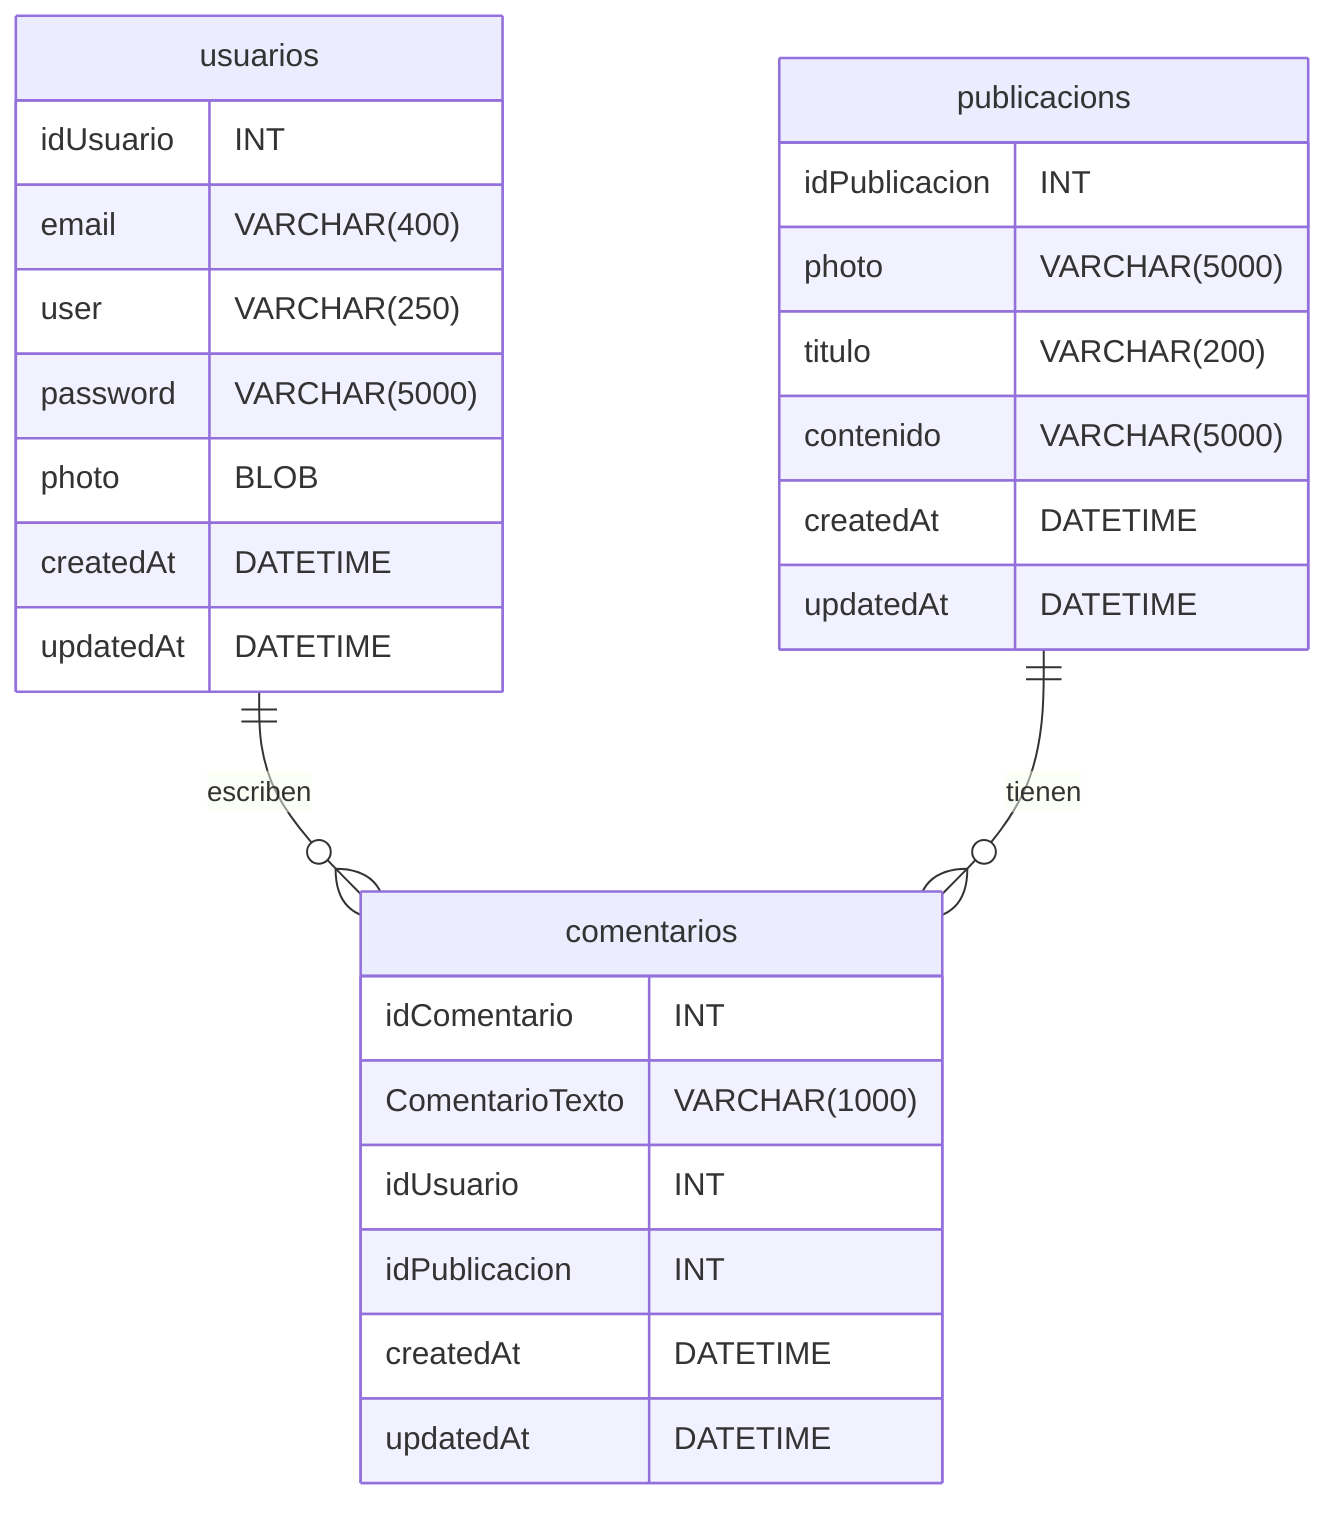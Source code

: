 erDiagram
    usuarios {
        idUsuario INT
        email VARCHAR(400)
        user VARCHAR(250)
        password VARCHAR(5000)
        photo BLOB
        createdAt DATETIME
        updatedAt DATETIME
    }

    publicacions {
        idPublicacion INT
        photo VARCHAR(5000)
        titulo VARCHAR(200)
        contenido VARCHAR(5000)
        createdAt DATETIME
        updatedAt DATETIME
    }

    comentarios {
        idComentario INT
        ComentarioTexto VARCHAR(1000)
        idUsuario INT
        idPublicacion INT
        createdAt DATETIME
        updatedAt DATETIME
    }

    usuarios ||--o{ comentarios : "escriben"
    publicacions ||--o{ comentarios : "tienen"